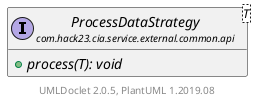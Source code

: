 @startuml
    set namespaceSeparator none
    hide empty fields
    hide empty methods

    interface "<size:14>ProcessDataStrategy\n<size:10>com.hack23.cia.service.external.common.api" as com.hack23.cia.service.external.common.api.ProcessDataStrategy<T> [[ProcessDataStrategy.html]] {
        {abstract} +process(T): void
    }

    center footer UMLDoclet 2.0.5, PlantUML 1.2019.08
@enduml
